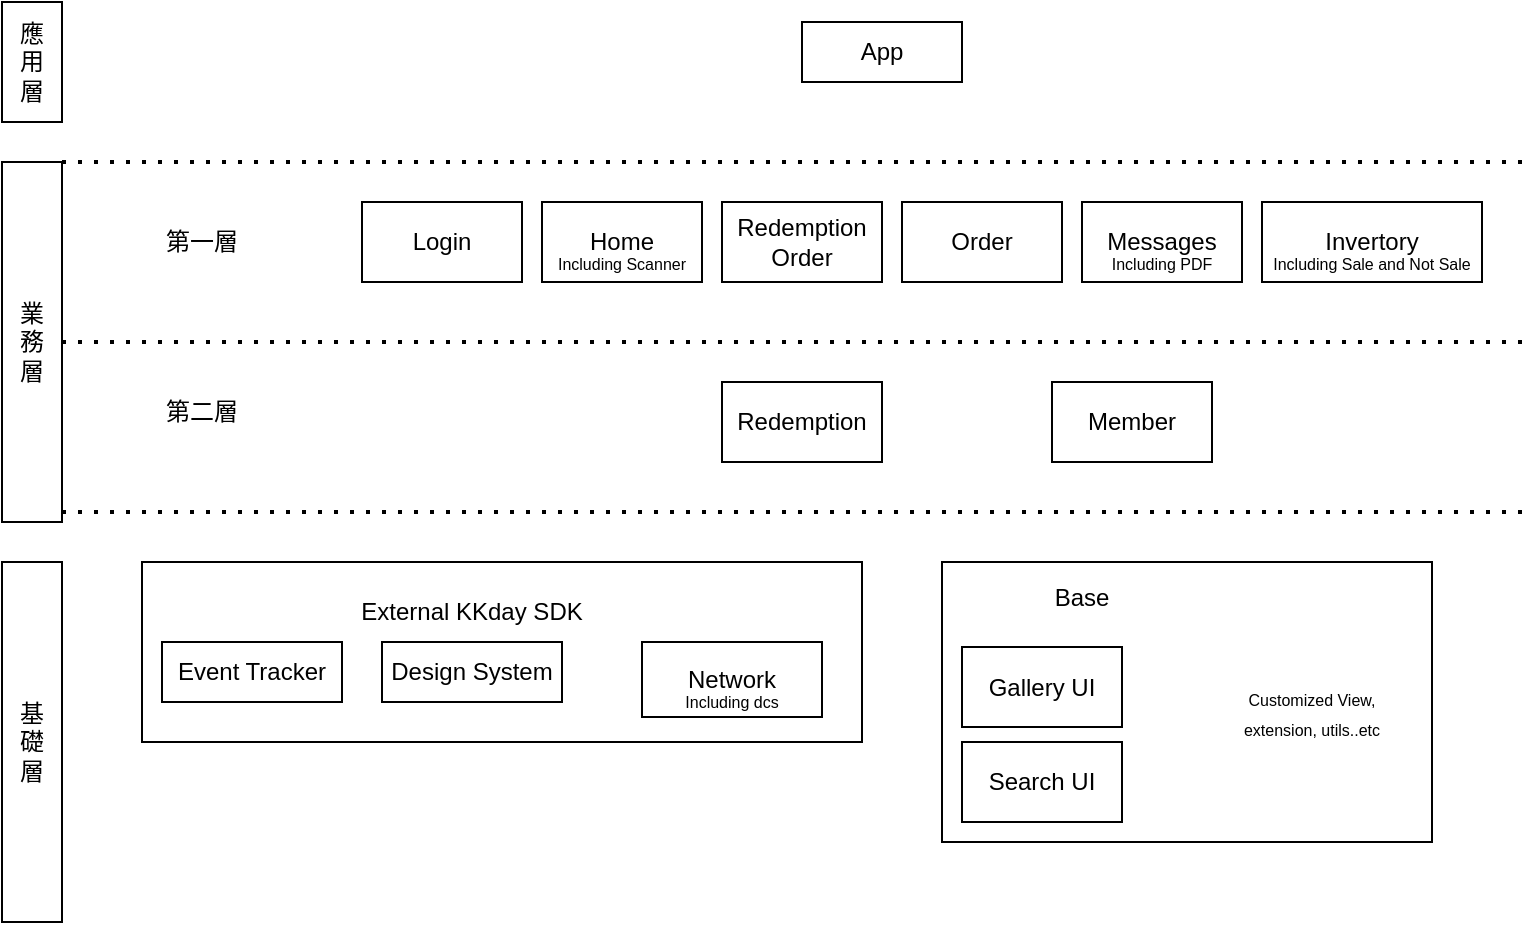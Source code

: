 <mxfile version="20.3.3" type="github">
  <diagram id="prtHgNgQTEPvFCAcTncT" name="Page-1">
    <mxGraphModel dx="952" dy="439" grid="1" gridSize="10" guides="1" tooltips="1" connect="1" arrows="1" fold="1" page="1" pageScale="1" pageWidth="827" pageHeight="1169" math="0" shadow="0">
      <root>
        <mxCell id="0" />
        <mxCell id="1" parent="0" />
        <mxCell id="d2LNnyX05cyg0gEU-21Z-19" value="業&lt;br&gt;務&lt;br&gt;層" style="rounded=0;whiteSpace=wrap;html=1;" parent="1" vertex="1">
          <mxGeometry x="170" y="100" width="30" height="180" as="geometry" />
        </mxCell>
        <mxCell id="d2LNnyX05cyg0gEU-21Z-24" value="Login" style="rounded=0;whiteSpace=wrap;html=1;" parent="1" vertex="1">
          <mxGeometry x="350" y="120" width="80" height="40" as="geometry" />
        </mxCell>
        <mxCell id="d2LNnyX05cyg0gEU-21Z-25" value="" style="rounded=0;whiteSpace=wrap;html=1;" parent="1" vertex="1">
          <mxGeometry x="640" y="300" width="245" height="140" as="geometry" />
        </mxCell>
        <mxCell id="d2LNnyX05cyg0gEU-21Z-27" value="Home" style="rounded=0;whiteSpace=wrap;html=1;" parent="1" vertex="1">
          <mxGeometry x="440" y="120" width="80" height="40" as="geometry" />
        </mxCell>
        <mxCell id="d2LNnyX05cyg0gEU-21Z-28" value="Redemption Order" style="rounded=0;whiteSpace=wrap;html=1;" parent="1" vertex="1">
          <mxGeometry x="530" y="120" width="80" height="40" as="geometry" />
        </mxCell>
        <mxCell id="d2LNnyX05cyg0gEU-21Z-29" value="Order" style="rounded=0;whiteSpace=wrap;html=1;" parent="1" vertex="1">
          <mxGeometry x="620" y="120" width="80" height="40" as="geometry" />
        </mxCell>
        <mxCell id="d2LNnyX05cyg0gEU-21Z-30" value="Messages" style="rounded=0;whiteSpace=wrap;html=1;" parent="1" vertex="1">
          <mxGeometry x="710" y="120" width="80" height="40" as="geometry" />
        </mxCell>
        <mxCell id="d2LNnyX05cyg0gEU-21Z-32" value="Invertory" style="rounded=0;whiteSpace=wrap;html=1;" parent="1" vertex="1">
          <mxGeometry x="800" y="120" width="110" height="40" as="geometry" />
        </mxCell>
        <mxCell id="d2LNnyX05cyg0gEU-21Z-37" value="Member" style="rounded=0;whiteSpace=wrap;html=1;" parent="1" vertex="1">
          <mxGeometry x="695" y="210" width="80" height="40" as="geometry" />
        </mxCell>
        <mxCell id="d2LNnyX05cyg0gEU-21Z-39" value="" style="endArrow=none;dashed=1;html=1;dashPattern=1 3;strokeWidth=2;rounded=0;" parent="1" edge="1">
          <mxGeometry width="50" height="50" relative="1" as="geometry">
            <mxPoint x="200" y="100" as="sourcePoint" />
            <mxPoint x="930" y="100" as="targetPoint" />
          </mxGeometry>
        </mxCell>
        <mxCell id="d2LNnyX05cyg0gEU-21Z-40" value="第一層" style="text;html=1;strokeColor=none;fillColor=none;align=center;verticalAlign=middle;whiteSpace=wrap;rounded=0;" parent="1" vertex="1">
          <mxGeometry x="240" y="125" width="60" height="30" as="geometry" />
        </mxCell>
        <mxCell id="d2LNnyX05cyg0gEU-21Z-41" value="第二層" style="text;html=1;strokeColor=none;fillColor=none;align=center;verticalAlign=middle;whiteSpace=wrap;rounded=0;" parent="1" vertex="1">
          <mxGeometry x="240" y="210" width="60" height="30" as="geometry" />
        </mxCell>
        <mxCell id="d2LNnyX05cyg0gEU-21Z-44" value="" style="endArrow=none;dashed=1;html=1;dashPattern=1 3;strokeWidth=2;rounded=0;" parent="1" edge="1">
          <mxGeometry width="50" height="50" relative="1" as="geometry">
            <mxPoint x="200" y="190" as="sourcePoint" />
            <mxPoint x="930" y="190" as="targetPoint" />
          </mxGeometry>
        </mxCell>
        <mxCell id="d2LNnyX05cyg0gEU-21Z-46" value="" style="endArrow=none;dashed=1;html=1;dashPattern=1 3;strokeWidth=2;rounded=0;" parent="1" edge="1">
          <mxGeometry width="50" height="50" relative="1" as="geometry">
            <mxPoint x="200" y="275" as="sourcePoint" />
            <mxPoint x="930" y="275" as="targetPoint" />
          </mxGeometry>
        </mxCell>
        <mxCell id="d2LNnyX05cyg0gEU-21Z-56" value="&lt;font style=&quot;font-size: 8px;&quot;&gt;Customized View, extension, utils..etc&lt;/font&gt;" style="text;html=1;strokeColor=none;fillColor=none;align=center;verticalAlign=middle;whiteSpace=wrap;rounded=0;" parent="1" vertex="1">
          <mxGeometry x="775" y="360" width="100" height="30" as="geometry" />
        </mxCell>
        <mxCell id="d2LNnyX05cyg0gEU-21Z-58" value="Gallery UI" style="rounded=0;whiteSpace=wrap;html=1;" parent="1" vertex="1">
          <mxGeometry x="650" y="342.5" width="80" height="40" as="geometry" />
        </mxCell>
        <mxCell id="d2LNnyX05cyg0gEU-21Z-59" value="Search UI" style="rounded=0;whiteSpace=wrap;html=1;" parent="1" vertex="1">
          <mxGeometry x="650" y="390" width="80" height="40" as="geometry" />
        </mxCell>
        <mxCell id="d2LNnyX05cyg0gEU-21Z-61" value="Redemption" style="rounded=0;whiteSpace=wrap;html=1;" parent="1" vertex="1">
          <mxGeometry x="530" y="210" width="80" height="40" as="geometry" />
        </mxCell>
        <mxCell id="3-TbkoBlC96-CF6zsj6W-1" value="基&lt;br&gt;礎&lt;br&gt;層" style="rounded=0;whiteSpace=wrap;html=1;" vertex="1" parent="1">
          <mxGeometry x="170" y="300" width="30" height="180" as="geometry" />
        </mxCell>
        <mxCell id="3-TbkoBlC96-CF6zsj6W-2" value="App" style="rounded=0;whiteSpace=wrap;html=1;" vertex="1" parent="1">
          <mxGeometry x="570" y="30" width="80" height="30" as="geometry" />
        </mxCell>
        <mxCell id="3-TbkoBlC96-CF6zsj6W-3" value="應&lt;br&gt;用&lt;br&gt;層" style="rounded=0;whiteSpace=wrap;html=1;" vertex="1" parent="1">
          <mxGeometry x="170" y="20" width="30" height="60" as="geometry" />
        </mxCell>
        <mxCell id="3-TbkoBlC96-CF6zsj6W-4" style="edgeStyle=orthogonalEdgeStyle;rounded=0;orthogonalLoop=1;jettySize=auto;html=1;exitX=0.5;exitY=1;exitDx=0;exitDy=0;" edge="1" parent="1" source="3-TbkoBlC96-CF6zsj6W-3" target="3-TbkoBlC96-CF6zsj6W-3">
          <mxGeometry relative="1" as="geometry" />
        </mxCell>
        <mxCell id="3-TbkoBlC96-CF6zsj6W-5" value="Base" style="text;html=1;strokeColor=none;fillColor=none;align=center;verticalAlign=middle;whiteSpace=wrap;rounded=0;" vertex="1" parent="1">
          <mxGeometry x="680" y="302.5" width="60" height="30" as="geometry" />
        </mxCell>
        <mxCell id="3-TbkoBlC96-CF6zsj6W-7" value="&lt;font style=&quot;font-size: 8px;&quot;&gt;Including Scanner&lt;/font&gt;" style="text;html=1;strokeColor=none;fillColor=none;align=center;verticalAlign=middle;whiteSpace=wrap;rounded=0;" vertex="1" parent="1">
          <mxGeometry x="440" y="140" width="80" height="20" as="geometry" />
        </mxCell>
        <mxCell id="3-TbkoBlC96-CF6zsj6W-8" value="&lt;font style=&quot;font-size: 8px;&quot;&gt;Including PDF&lt;/font&gt;" style="text;html=1;strokeColor=none;fillColor=none;align=center;verticalAlign=middle;whiteSpace=wrap;rounded=0;" vertex="1" parent="1">
          <mxGeometry x="710" y="140" width="80" height="20" as="geometry" />
        </mxCell>
        <mxCell id="3-TbkoBlC96-CF6zsj6W-9" value="&lt;font style=&quot;font-size: 8px;&quot;&gt;Including Sale and Not Sale&lt;/font&gt;" style="text;html=1;strokeColor=none;fillColor=none;align=center;verticalAlign=middle;whiteSpace=wrap;rounded=0;" vertex="1" parent="1">
          <mxGeometry x="795" y="140" width="120" height="20" as="geometry" />
        </mxCell>
        <mxCell id="d2LNnyX05cyg0gEU-21Z-10" value="" style="rounded=0;whiteSpace=wrap;html=1;" parent="1" vertex="1">
          <mxGeometry x="240" y="300" width="360" height="90" as="geometry" />
        </mxCell>
        <mxCell id="d2LNnyX05cyg0gEU-21Z-6" value="Design System" style="rounded=0;whiteSpace=wrap;html=1;" parent="1" vertex="1">
          <mxGeometry x="360" y="340" width="90" height="30" as="geometry" />
        </mxCell>
        <mxCell id="d2LNnyX05cyg0gEU-21Z-7" value="Event Tracker" style="rounded=0;whiteSpace=wrap;html=1;" parent="1" vertex="1">
          <mxGeometry x="250" y="340" width="90" height="30" as="geometry" />
        </mxCell>
        <mxCell id="d2LNnyX05cyg0gEU-21Z-8" value="Network" style="rounded=0;whiteSpace=wrap;html=1;" parent="1" vertex="1">
          <mxGeometry x="490" y="340" width="90" height="37.5" as="geometry" />
        </mxCell>
        <mxCell id="d2LNnyX05cyg0gEU-21Z-12" value="External KKday SDK" style="text;html=1;strokeColor=none;fillColor=none;align=center;verticalAlign=middle;whiteSpace=wrap;rounded=0;" parent="1" vertex="1">
          <mxGeometry x="340" y="310" width="130" height="30" as="geometry" />
        </mxCell>
        <mxCell id="3-TbkoBlC96-CF6zsj6W-11" value="Including dcs" style="text;html=1;strokeColor=none;fillColor=none;align=center;verticalAlign=middle;whiteSpace=wrap;rounded=0;fontSize=8;" vertex="1" parent="1">
          <mxGeometry x="505" y="355" width="60" height="30" as="geometry" />
        </mxCell>
      </root>
    </mxGraphModel>
  </diagram>
</mxfile>
